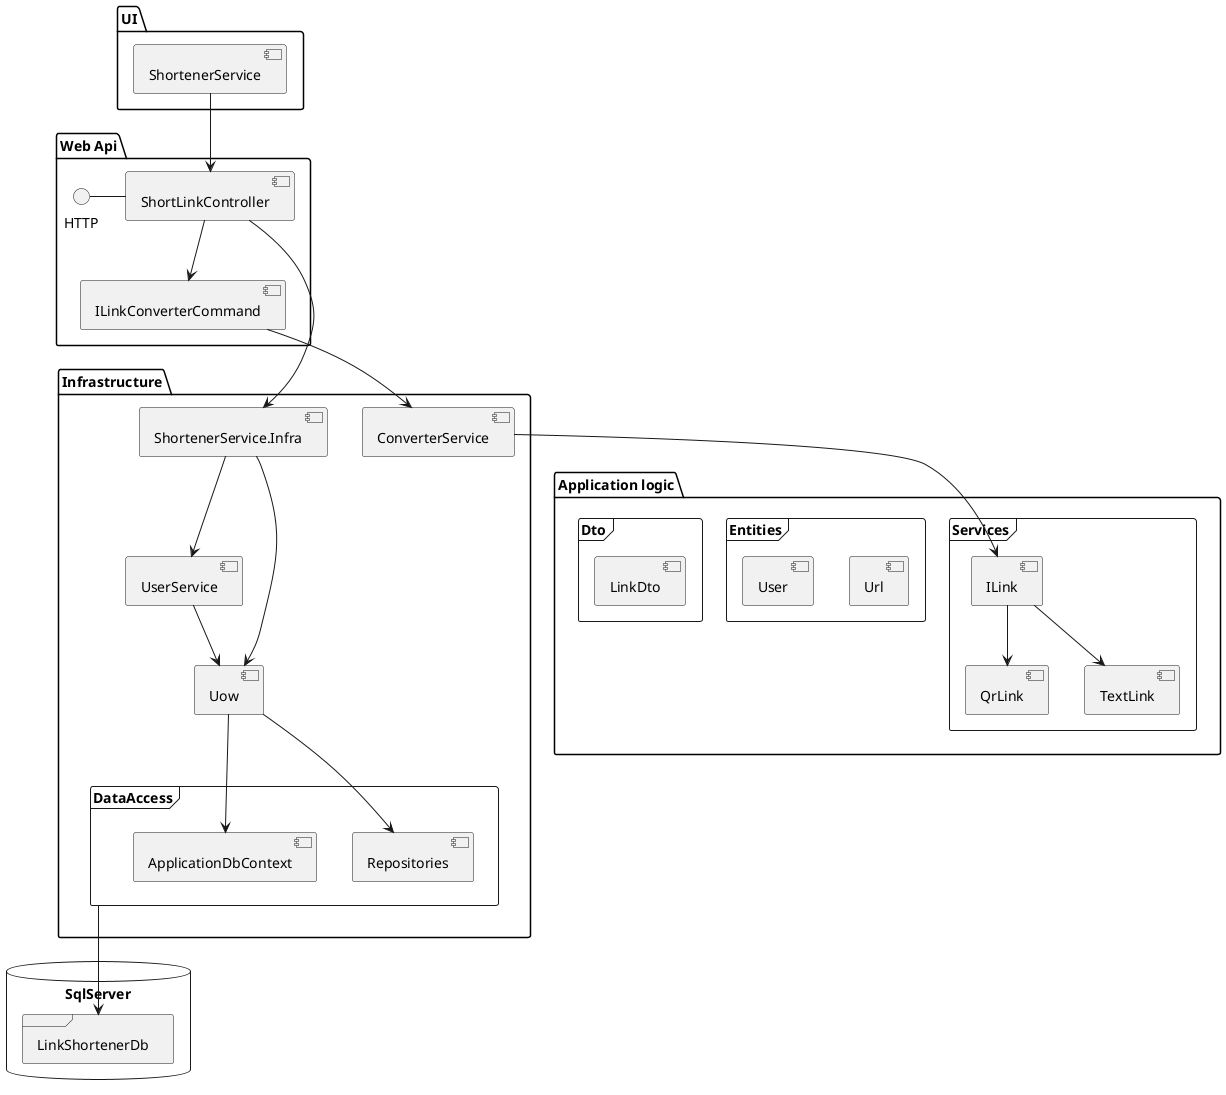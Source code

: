 @startuml
'https://plantuml.com/component-diagram


package "UI" {
  [ShortenerService]
}

package "Web Api" {
  HTTP - [ShortLinkController]
  [ShortLinkController] --> [ILinkConverterCommand]
}

package "Infrastructure" {
   [ConverterService] 
   [ShortenerService.Infra] --> [UserService]
   [ShortenerService.Infra] --> [Uow]
   [UserService] --> [Uow]
   frame DataAccess {
    [Uow] -->  [Repositories]
    [Uow] --> [ApplicationDbContext]
   }
}

package "Application logic" {
    frame Services {
        [ILink] --> [QrLink]
        [ILink] --> [TextLink]
    }
    frame Entities {
      [Url]
      [User]
    }
    frame Dto {
      [LinkDto]
    }
}


database "SqlServer" {
  frame "LinkShortenerDb" {
    [Url]
    [User]
  }
}


[ShortenerService] --> [ShortLinkController]
[DataAccess] --> [LinkShortenerDb]
[ILinkConverterCommand] --> [ConverterService]
[ConverterService] --> [ILink]
[ShortLinkController] --> [ShortenerService.Infra]
@enduml